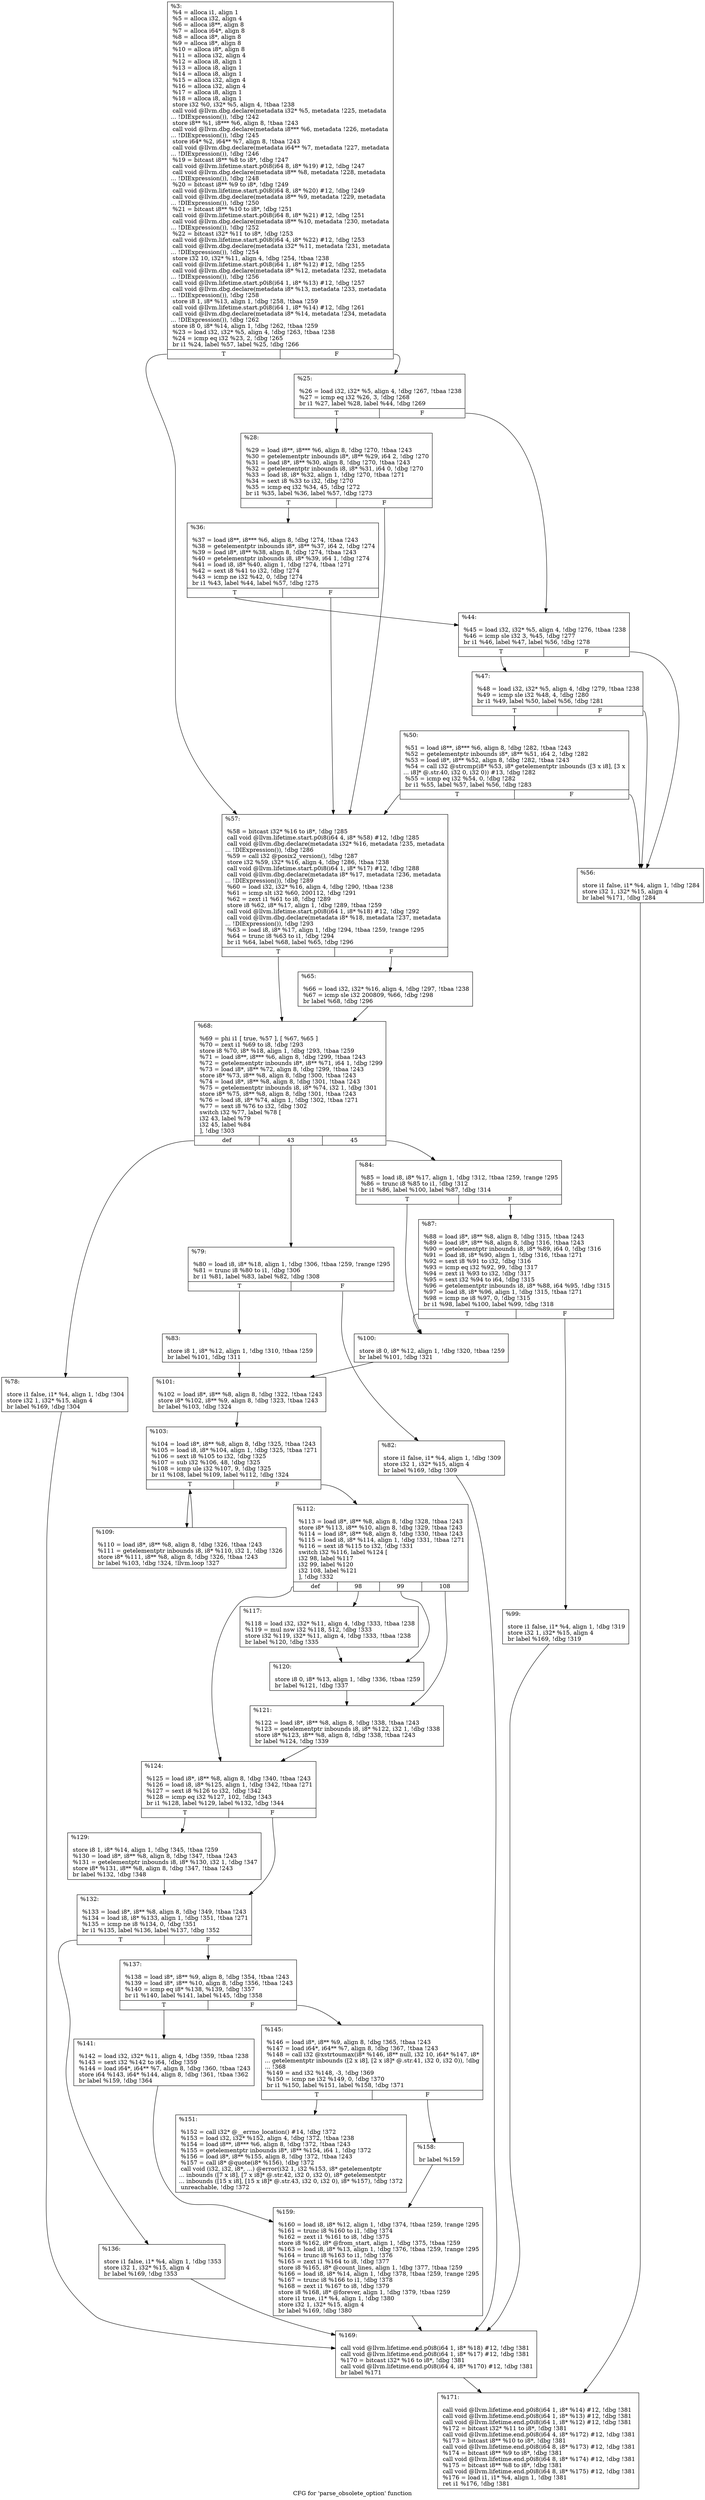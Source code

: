 digraph "CFG for 'parse_obsolete_option' function" {
	label="CFG for 'parse_obsolete_option' function";

	Node0x135d670 [shape=record,label="{%3:\l  %4 = alloca i1, align 1\l  %5 = alloca i32, align 4\l  %6 = alloca i8**, align 8\l  %7 = alloca i64*, align 8\l  %8 = alloca i8*, align 8\l  %9 = alloca i8*, align 8\l  %10 = alloca i8*, align 8\l  %11 = alloca i32, align 4\l  %12 = alloca i8, align 1\l  %13 = alloca i8, align 1\l  %14 = alloca i8, align 1\l  %15 = alloca i32, align 4\l  %16 = alloca i32, align 4\l  %17 = alloca i8, align 1\l  %18 = alloca i8, align 1\l  store i32 %0, i32* %5, align 4, !tbaa !238\l  call void @llvm.dbg.declare(metadata i32* %5, metadata !225, metadata\l... !DIExpression()), !dbg !242\l  store i8** %1, i8*** %6, align 8, !tbaa !243\l  call void @llvm.dbg.declare(metadata i8*** %6, metadata !226, metadata\l... !DIExpression()), !dbg !245\l  store i64* %2, i64** %7, align 8, !tbaa !243\l  call void @llvm.dbg.declare(metadata i64** %7, metadata !227, metadata\l... !DIExpression()), !dbg !246\l  %19 = bitcast i8** %8 to i8*, !dbg !247\l  call void @llvm.lifetime.start.p0i8(i64 8, i8* %19) #12, !dbg !247\l  call void @llvm.dbg.declare(metadata i8** %8, metadata !228, metadata\l... !DIExpression()), !dbg !248\l  %20 = bitcast i8** %9 to i8*, !dbg !249\l  call void @llvm.lifetime.start.p0i8(i64 8, i8* %20) #12, !dbg !249\l  call void @llvm.dbg.declare(metadata i8** %9, metadata !229, metadata\l... !DIExpression()), !dbg !250\l  %21 = bitcast i8** %10 to i8*, !dbg !251\l  call void @llvm.lifetime.start.p0i8(i64 8, i8* %21) #12, !dbg !251\l  call void @llvm.dbg.declare(metadata i8** %10, metadata !230, metadata\l... !DIExpression()), !dbg !252\l  %22 = bitcast i32* %11 to i8*, !dbg !253\l  call void @llvm.lifetime.start.p0i8(i64 4, i8* %22) #12, !dbg !253\l  call void @llvm.dbg.declare(metadata i32* %11, metadata !231, metadata\l... !DIExpression()), !dbg !254\l  store i32 10, i32* %11, align 4, !dbg !254, !tbaa !238\l  call void @llvm.lifetime.start.p0i8(i64 1, i8* %12) #12, !dbg !255\l  call void @llvm.dbg.declare(metadata i8* %12, metadata !232, metadata\l... !DIExpression()), !dbg !256\l  call void @llvm.lifetime.start.p0i8(i64 1, i8* %13) #12, !dbg !257\l  call void @llvm.dbg.declare(metadata i8* %13, metadata !233, metadata\l... !DIExpression()), !dbg !258\l  store i8 1, i8* %13, align 1, !dbg !258, !tbaa !259\l  call void @llvm.lifetime.start.p0i8(i64 1, i8* %14) #12, !dbg !261\l  call void @llvm.dbg.declare(metadata i8* %14, metadata !234, metadata\l... !DIExpression()), !dbg !262\l  store i8 0, i8* %14, align 1, !dbg !262, !tbaa !259\l  %23 = load i32, i32* %5, align 4, !dbg !263, !tbaa !238\l  %24 = icmp eq i32 %23, 2, !dbg !265\l  br i1 %24, label %57, label %25, !dbg !266\l|{<s0>T|<s1>F}}"];
	Node0x135d670:s0 -> Node0x135dab0;
	Node0x135d670:s1 -> Node0x135d880;
	Node0x135d880 [shape=record,label="{%25:\l\l  %26 = load i32, i32* %5, align 4, !dbg !267, !tbaa !238\l  %27 = icmp eq i32 %26, 3, !dbg !268\l  br i1 %27, label %28, label %44, !dbg !269\l|{<s0>T|<s1>F}}"];
	Node0x135d880:s0 -> Node0x135d8d0;
	Node0x135d880:s1 -> Node0x135d970;
	Node0x135d8d0 [shape=record,label="{%28:\l\l  %29 = load i8**, i8*** %6, align 8, !dbg !270, !tbaa !243\l  %30 = getelementptr inbounds i8*, i8** %29, i64 2, !dbg !270\l  %31 = load i8*, i8** %30, align 8, !dbg !270, !tbaa !243\l  %32 = getelementptr inbounds i8, i8* %31, i64 0, !dbg !270\l  %33 = load i8, i8* %32, align 1, !dbg !270, !tbaa !271\l  %34 = sext i8 %33 to i32, !dbg !270\l  %35 = icmp eq i32 %34, 45, !dbg !272\l  br i1 %35, label %36, label %57, !dbg !273\l|{<s0>T|<s1>F}}"];
	Node0x135d8d0:s0 -> Node0x135d920;
	Node0x135d8d0:s1 -> Node0x135dab0;
	Node0x135d920 [shape=record,label="{%36:\l\l  %37 = load i8**, i8*** %6, align 8, !dbg !274, !tbaa !243\l  %38 = getelementptr inbounds i8*, i8** %37, i64 2, !dbg !274\l  %39 = load i8*, i8** %38, align 8, !dbg !274, !tbaa !243\l  %40 = getelementptr inbounds i8, i8* %39, i64 1, !dbg !274\l  %41 = load i8, i8* %40, align 1, !dbg !274, !tbaa !271\l  %42 = sext i8 %41 to i32, !dbg !274\l  %43 = icmp ne i32 %42, 0, !dbg !274\l  br i1 %43, label %44, label %57, !dbg !275\l|{<s0>T|<s1>F}}"];
	Node0x135d920:s0 -> Node0x135d970;
	Node0x135d920:s1 -> Node0x135dab0;
	Node0x135d970 [shape=record,label="{%44:\l\l  %45 = load i32, i32* %5, align 4, !dbg !276, !tbaa !238\l  %46 = icmp sle i32 3, %45, !dbg !277\l  br i1 %46, label %47, label %56, !dbg !278\l|{<s0>T|<s1>F}}"];
	Node0x135d970:s0 -> Node0x135d9c0;
	Node0x135d970:s1 -> Node0x135da60;
	Node0x135d9c0 [shape=record,label="{%47:\l\l  %48 = load i32, i32* %5, align 4, !dbg !279, !tbaa !238\l  %49 = icmp sle i32 %48, 4, !dbg !280\l  br i1 %49, label %50, label %56, !dbg !281\l|{<s0>T|<s1>F}}"];
	Node0x135d9c0:s0 -> Node0x135da10;
	Node0x135d9c0:s1 -> Node0x135da60;
	Node0x135da10 [shape=record,label="{%50:\l\l  %51 = load i8**, i8*** %6, align 8, !dbg !282, !tbaa !243\l  %52 = getelementptr inbounds i8*, i8** %51, i64 2, !dbg !282\l  %53 = load i8*, i8** %52, align 8, !dbg !282, !tbaa !243\l  %54 = call i32 @strcmp(i8* %53, i8* getelementptr inbounds ([3 x i8], [3 x\l... i8]* @.str.40, i32 0, i32 0)) #13, !dbg !282\l  %55 = icmp eq i32 %54, 0, !dbg !282\l  br i1 %55, label %57, label %56, !dbg !283\l|{<s0>T|<s1>F}}"];
	Node0x135da10:s0 -> Node0x135dab0;
	Node0x135da10:s1 -> Node0x135da60;
	Node0x135da60 [shape=record,label="{%56:\l\l  store i1 false, i1* %4, align 1, !dbg !284\l  store i32 1, i32* %15, align 4\l  br label %171, !dbg !284\l}"];
	Node0x135da60 -> Node0x135e3c0;
	Node0x135dab0 [shape=record,label="{%57:\l\l  %58 = bitcast i32* %16 to i8*, !dbg !285\l  call void @llvm.lifetime.start.p0i8(i64 4, i8* %58) #12, !dbg !285\l  call void @llvm.dbg.declare(metadata i32* %16, metadata !235, metadata\l... !DIExpression()), !dbg !286\l  %59 = call i32 @posix2_version(), !dbg !287\l  store i32 %59, i32* %16, align 4, !dbg !286, !tbaa !238\l  call void @llvm.lifetime.start.p0i8(i64 1, i8* %17) #12, !dbg !288\l  call void @llvm.dbg.declare(metadata i8* %17, metadata !236, metadata\l... !DIExpression()), !dbg !289\l  %60 = load i32, i32* %16, align 4, !dbg !290, !tbaa !238\l  %61 = icmp slt i32 %60, 200112, !dbg !291\l  %62 = zext i1 %61 to i8, !dbg !289\l  store i8 %62, i8* %17, align 1, !dbg !289, !tbaa !259\l  call void @llvm.lifetime.start.p0i8(i64 1, i8* %18) #12, !dbg !292\l  call void @llvm.dbg.declare(metadata i8* %18, metadata !237, metadata\l... !DIExpression()), !dbg !293\l  %63 = load i8, i8* %17, align 1, !dbg !294, !tbaa !259, !range !295\l  %64 = trunc i8 %63 to i1, !dbg !294\l  br i1 %64, label %68, label %65, !dbg !296\l|{<s0>T|<s1>F}}"];
	Node0x135dab0:s0 -> Node0x135db50;
	Node0x135dab0:s1 -> Node0x135db00;
	Node0x135db00 [shape=record,label="{%65:\l\l  %66 = load i32, i32* %16, align 4, !dbg !297, !tbaa !238\l  %67 = icmp sle i32 200809, %66, !dbg !298\l  br label %68, !dbg !296\l}"];
	Node0x135db00 -> Node0x135db50;
	Node0x135db50 [shape=record,label="{%68:\l\l  %69 = phi i1 [ true, %57 ], [ %67, %65 ]\l  %70 = zext i1 %69 to i8, !dbg !293\l  store i8 %70, i8* %18, align 1, !dbg !293, !tbaa !259\l  %71 = load i8**, i8*** %6, align 8, !dbg !299, !tbaa !243\l  %72 = getelementptr inbounds i8*, i8** %71, i64 1, !dbg !299\l  %73 = load i8*, i8** %72, align 8, !dbg !299, !tbaa !243\l  store i8* %73, i8** %8, align 8, !dbg !300, !tbaa !243\l  %74 = load i8*, i8** %8, align 8, !dbg !301, !tbaa !243\l  %75 = getelementptr inbounds i8, i8* %74, i32 1, !dbg !301\l  store i8* %75, i8** %8, align 8, !dbg !301, !tbaa !243\l  %76 = load i8, i8* %74, align 1, !dbg !302, !tbaa !271\l  %77 = sext i8 %76 to i32, !dbg !302\l  switch i32 %77, label %78 [\l    i32 43, label %79\l    i32 45, label %84\l  ], !dbg !303\l|{<s0>def|<s1>43|<s2>45}}"];
	Node0x135db50:s0 -> Node0x135dba0;
	Node0x135db50:s1 -> Node0x135dbf0;
	Node0x135db50:s2 -> Node0x135dce0;
	Node0x135dba0 [shape=record,label="{%78:\l\l  store i1 false, i1* %4, align 1, !dbg !304\l  store i32 1, i32* %15, align 4\l  br label %169, !dbg !304\l}"];
	Node0x135dba0 -> Node0x135e370;
	Node0x135dbf0 [shape=record,label="{%79:\l\l  %80 = load i8, i8* %18, align 1, !dbg !306, !tbaa !259, !range !295\l  %81 = trunc i8 %80 to i1, !dbg !306\l  br i1 %81, label %83, label %82, !dbg !308\l|{<s0>T|<s1>F}}"];
	Node0x135dbf0:s0 -> Node0x135dc90;
	Node0x135dbf0:s1 -> Node0x135dc40;
	Node0x135dc40 [shape=record,label="{%82:\l\l  store i1 false, i1* %4, align 1, !dbg !309\l  store i32 1, i32* %15, align 4\l  br label %169, !dbg !309\l}"];
	Node0x135dc40 -> Node0x135e370;
	Node0x135dc90 [shape=record,label="{%83:\l\l  store i8 1, i8* %12, align 1, !dbg !310, !tbaa !259\l  br label %101, !dbg !311\l}"];
	Node0x135dc90 -> Node0x135de20;
	Node0x135dce0 [shape=record,label="{%84:\l\l  %85 = load i8, i8* %17, align 1, !dbg !312, !tbaa !259, !range !295\l  %86 = trunc i8 %85 to i1, !dbg !312\l  br i1 %86, label %100, label %87, !dbg !314\l|{<s0>T|<s1>F}}"];
	Node0x135dce0:s0 -> Node0x135ddd0;
	Node0x135dce0:s1 -> Node0x135dd30;
	Node0x135dd30 [shape=record,label="{%87:\l\l  %88 = load i8*, i8** %8, align 8, !dbg !315, !tbaa !243\l  %89 = load i8*, i8** %8, align 8, !dbg !316, !tbaa !243\l  %90 = getelementptr inbounds i8, i8* %89, i64 0, !dbg !316\l  %91 = load i8, i8* %90, align 1, !dbg !316, !tbaa !271\l  %92 = sext i8 %91 to i32, !dbg !316\l  %93 = icmp eq i32 %92, 99, !dbg !317\l  %94 = zext i1 %93 to i32, !dbg !317\l  %95 = sext i32 %94 to i64, !dbg !315\l  %96 = getelementptr inbounds i8, i8* %88, i64 %95, !dbg !315\l  %97 = load i8, i8* %96, align 1, !dbg !315, !tbaa !271\l  %98 = icmp ne i8 %97, 0, !dbg !315\l  br i1 %98, label %100, label %99, !dbg !318\l|{<s0>T|<s1>F}}"];
	Node0x135dd30:s0 -> Node0x135ddd0;
	Node0x135dd30:s1 -> Node0x135dd80;
	Node0x135dd80 [shape=record,label="{%99:\l\l  store i1 false, i1* %4, align 1, !dbg !319\l  store i32 1, i32* %15, align 4\l  br label %169, !dbg !319\l}"];
	Node0x135dd80 -> Node0x135e370;
	Node0x135ddd0 [shape=record,label="{%100:\l\l  store i8 0, i8* %12, align 1, !dbg !320, !tbaa !259\l  br label %101, !dbg !321\l}"];
	Node0x135ddd0 -> Node0x135de20;
	Node0x135de20 [shape=record,label="{%101:\l\l  %102 = load i8*, i8** %8, align 8, !dbg !322, !tbaa !243\l  store i8* %102, i8** %9, align 8, !dbg !323, !tbaa !243\l  br label %103, !dbg !324\l}"];
	Node0x135de20 -> Node0x135de70;
	Node0x135de70 [shape=record,label="{%103:\l\l  %104 = load i8*, i8** %8, align 8, !dbg !325, !tbaa !243\l  %105 = load i8, i8* %104, align 1, !dbg !325, !tbaa !271\l  %106 = sext i8 %105 to i32, !dbg !325\l  %107 = sub i32 %106, 48, !dbg !325\l  %108 = icmp ule i32 %107, 9, !dbg !325\l  br i1 %108, label %109, label %112, !dbg !324\l|{<s0>T|<s1>F}}"];
	Node0x135de70:s0 -> Node0x135dec0;
	Node0x135de70:s1 -> Node0x135df10;
	Node0x135dec0 [shape=record,label="{%109:\l\l  %110 = load i8*, i8** %8, align 8, !dbg !326, !tbaa !243\l  %111 = getelementptr inbounds i8, i8* %110, i32 1, !dbg !326\l  store i8* %111, i8** %8, align 8, !dbg !326, !tbaa !243\l  br label %103, !dbg !324, !llvm.loop !327\l}"];
	Node0x135dec0 -> Node0x135de70;
	Node0x135df10 [shape=record,label="{%112:\l\l  %113 = load i8*, i8** %8, align 8, !dbg !328, !tbaa !243\l  store i8* %113, i8** %10, align 8, !dbg !329, !tbaa !243\l  %114 = load i8*, i8** %8, align 8, !dbg !330, !tbaa !243\l  %115 = load i8, i8* %114, align 1, !dbg !331, !tbaa !271\l  %116 = sext i8 %115 to i32, !dbg !331\l  switch i32 %116, label %124 [\l    i32 98, label %117\l    i32 99, label %120\l    i32 108, label %121\l  ], !dbg !332\l|{<s0>def|<s1>98|<s2>99|<s3>108}}"];
	Node0x135df10:s0 -> Node0x135e050;
	Node0x135df10:s1 -> Node0x135df60;
	Node0x135df10:s2 -> Node0x135dfb0;
	Node0x135df10:s3 -> Node0x135e000;
	Node0x135df60 [shape=record,label="{%117:\l\l  %118 = load i32, i32* %11, align 4, !dbg !333, !tbaa !238\l  %119 = mul nsw i32 %118, 512, !dbg !333\l  store i32 %119, i32* %11, align 4, !dbg !333, !tbaa !238\l  br label %120, !dbg !335\l}"];
	Node0x135df60 -> Node0x135dfb0;
	Node0x135dfb0 [shape=record,label="{%120:\l\l  store i8 0, i8* %13, align 1, !dbg !336, !tbaa !259\l  br label %121, !dbg !337\l}"];
	Node0x135dfb0 -> Node0x135e000;
	Node0x135e000 [shape=record,label="{%121:\l\l  %122 = load i8*, i8** %8, align 8, !dbg !338, !tbaa !243\l  %123 = getelementptr inbounds i8, i8* %122, i32 1, !dbg !338\l  store i8* %123, i8** %8, align 8, !dbg !338, !tbaa !243\l  br label %124, !dbg !339\l}"];
	Node0x135e000 -> Node0x135e050;
	Node0x135e050 [shape=record,label="{%124:\l\l  %125 = load i8*, i8** %8, align 8, !dbg !340, !tbaa !243\l  %126 = load i8, i8* %125, align 1, !dbg !342, !tbaa !271\l  %127 = sext i8 %126 to i32, !dbg !342\l  %128 = icmp eq i32 %127, 102, !dbg !343\l  br i1 %128, label %129, label %132, !dbg !344\l|{<s0>T|<s1>F}}"];
	Node0x135e050:s0 -> Node0x135e0a0;
	Node0x135e050:s1 -> Node0x135e0f0;
	Node0x135e0a0 [shape=record,label="{%129:\l\l  store i8 1, i8* %14, align 1, !dbg !345, !tbaa !259\l  %130 = load i8*, i8** %8, align 8, !dbg !347, !tbaa !243\l  %131 = getelementptr inbounds i8, i8* %130, i32 1, !dbg !347\l  store i8* %131, i8** %8, align 8, !dbg !347, !tbaa !243\l  br label %132, !dbg !348\l}"];
	Node0x135e0a0 -> Node0x135e0f0;
	Node0x135e0f0 [shape=record,label="{%132:\l\l  %133 = load i8*, i8** %8, align 8, !dbg !349, !tbaa !243\l  %134 = load i8, i8* %133, align 1, !dbg !351, !tbaa !271\l  %135 = icmp ne i8 %134, 0, !dbg !351\l  br i1 %135, label %136, label %137, !dbg !352\l|{<s0>T|<s1>F}}"];
	Node0x135e0f0:s0 -> Node0x135e140;
	Node0x135e0f0:s1 -> Node0x135e190;
	Node0x135e140 [shape=record,label="{%136:\l\l  store i1 false, i1* %4, align 1, !dbg !353\l  store i32 1, i32* %15, align 4\l  br label %169, !dbg !353\l}"];
	Node0x135e140 -> Node0x135e370;
	Node0x135e190 [shape=record,label="{%137:\l\l  %138 = load i8*, i8** %9, align 8, !dbg !354, !tbaa !243\l  %139 = load i8*, i8** %10, align 8, !dbg !356, !tbaa !243\l  %140 = icmp eq i8* %138, %139, !dbg !357\l  br i1 %140, label %141, label %145, !dbg !358\l|{<s0>T|<s1>F}}"];
	Node0x135e190:s0 -> Node0x135e1e0;
	Node0x135e190:s1 -> Node0x135e230;
	Node0x135e1e0 [shape=record,label="{%141:\l\l  %142 = load i32, i32* %11, align 4, !dbg !359, !tbaa !238\l  %143 = sext i32 %142 to i64, !dbg !359\l  %144 = load i64*, i64** %7, align 8, !dbg !360, !tbaa !243\l  store i64 %143, i64* %144, align 8, !dbg !361, !tbaa !362\l  br label %159, !dbg !364\l}"];
	Node0x135e1e0 -> Node0x135e320;
	Node0x135e230 [shape=record,label="{%145:\l\l  %146 = load i8*, i8** %9, align 8, !dbg !365, !tbaa !243\l  %147 = load i64*, i64** %7, align 8, !dbg !367, !tbaa !243\l  %148 = call i32 @xstrtoumax(i8* %146, i8** null, i32 10, i64* %147, i8*\l... getelementptr inbounds ([2 x i8], [2 x i8]* @.str.41, i32 0, i32 0)), !dbg\l... !368\l  %149 = and i32 %148, -3, !dbg !369\l  %150 = icmp ne i32 %149, 0, !dbg !370\l  br i1 %150, label %151, label %158, !dbg !371\l|{<s0>T|<s1>F}}"];
	Node0x135e230:s0 -> Node0x135e280;
	Node0x135e230:s1 -> Node0x135e2d0;
	Node0x135e280 [shape=record,label="{%151:\l\l  %152 = call i32* @__errno_location() #14, !dbg !372\l  %153 = load i32, i32* %152, align 4, !dbg !372, !tbaa !238\l  %154 = load i8**, i8*** %6, align 8, !dbg !372, !tbaa !243\l  %155 = getelementptr inbounds i8*, i8** %154, i64 1, !dbg !372\l  %156 = load i8*, i8** %155, align 8, !dbg !372, !tbaa !243\l  %157 = call i8* @quote(i8* %156), !dbg !372\l  call void (i32, i32, i8*, ...) @error(i32 1, i32 %153, i8* getelementptr\l... inbounds ([7 x i8], [7 x i8]* @.str.42, i32 0, i32 0), i8* getelementptr\l... inbounds ([15 x i8], [15 x i8]* @.str.43, i32 0, i32 0), i8* %157), !dbg !372\l  unreachable, !dbg !372\l}"];
	Node0x135e2d0 [shape=record,label="{%158:\l\l  br label %159\l}"];
	Node0x135e2d0 -> Node0x135e320;
	Node0x135e320 [shape=record,label="{%159:\l\l  %160 = load i8, i8* %12, align 1, !dbg !374, !tbaa !259, !range !295\l  %161 = trunc i8 %160 to i1, !dbg !374\l  %162 = zext i1 %161 to i8, !dbg !375\l  store i8 %162, i8* @from_start, align 1, !dbg !375, !tbaa !259\l  %163 = load i8, i8* %13, align 1, !dbg !376, !tbaa !259, !range !295\l  %164 = trunc i8 %163 to i1, !dbg !376\l  %165 = zext i1 %164 to i8, !dbg !377\l  store i8 %165, i8* @count_lines, align 1, !dbg !377, !tbaa !259\l  %166 = load i8, i8* %14, align 1, !dbg !378, !tbaa !259, !range !295\l  %167 = trunc i8 %166 to i1, !dbg !378\l  %168 = zext i1 %167 to i8, !dbg !379\l  store i8 %168, i8* @forever, align 1, !dbg !379, !tbaa !259\l  store i1 true, i1* %4, align 1, !dbg !380\l  store i32 1, i32* %15, align 4\l  br label %169, !dbg !380\l}"];
	Node0x135e320 -> Node0x135e370;
	Node0x135e370 [shape=record,label="{%169:\l\l  call void @llvm.lifetime.end.p0i8(i64 1, i8* %18) #12, !dbg !381\l  call void @llvm.lifetime.end.p0i8(i64 1, i8* %17) #12, !dbg !381\l  %170 = bitcast i32* %16 to i8*, !dbg !381\l  call void @llvm.lifetime.end.p0i8(i64 4, i8* %170) #12, !dbg !381\l  br label %171\l}"];
	Node0x135e370 -> Node0x135e3c0;
	Node0x135e3c0 [shape=record,label="{%171:\l\l  call void @llvm.lifetime.end.p0i8(i64 1, i8* %14) #12, !dbg !381\l  call void @llvm.lifetime.end.p0i8(i64 1, i8* %13) #12, !dbg !381\l  call void @llvm.lifetime.end.p0i8(i64 1, i8* %12) #12, !dbg !381\l  %172 = bitcast i32* %11 to i8*, !dbg !381\l  call void @llvm.lifetime.end.p0i8(i64 4, i8* %172) #12, !dbg !381\l  %173 = bitcast i8** %10 to i8*, !dbg !381\l  call void @llvm.lifetime.end.p0i8(i64 8, i8* %173) #12, !dbg !381\l  %174 = bitcast i8** %9 to i8*, !dbg !381\l  call void @llvm.lifetime.end.p0i8(i64 8, i8* %174) #12, !dbg !381\l  %175 = bitcast i8** %8 to i8*, !dbg !381\l  call void @llvm.lifetime.end.p0i8(i64 8, i8* %175) #12, !dbg !381\l  %176 = load i1, i1* %4, align 1, !dbg !381\l  ret i1 %176, !dbg !381\l}"];
}
